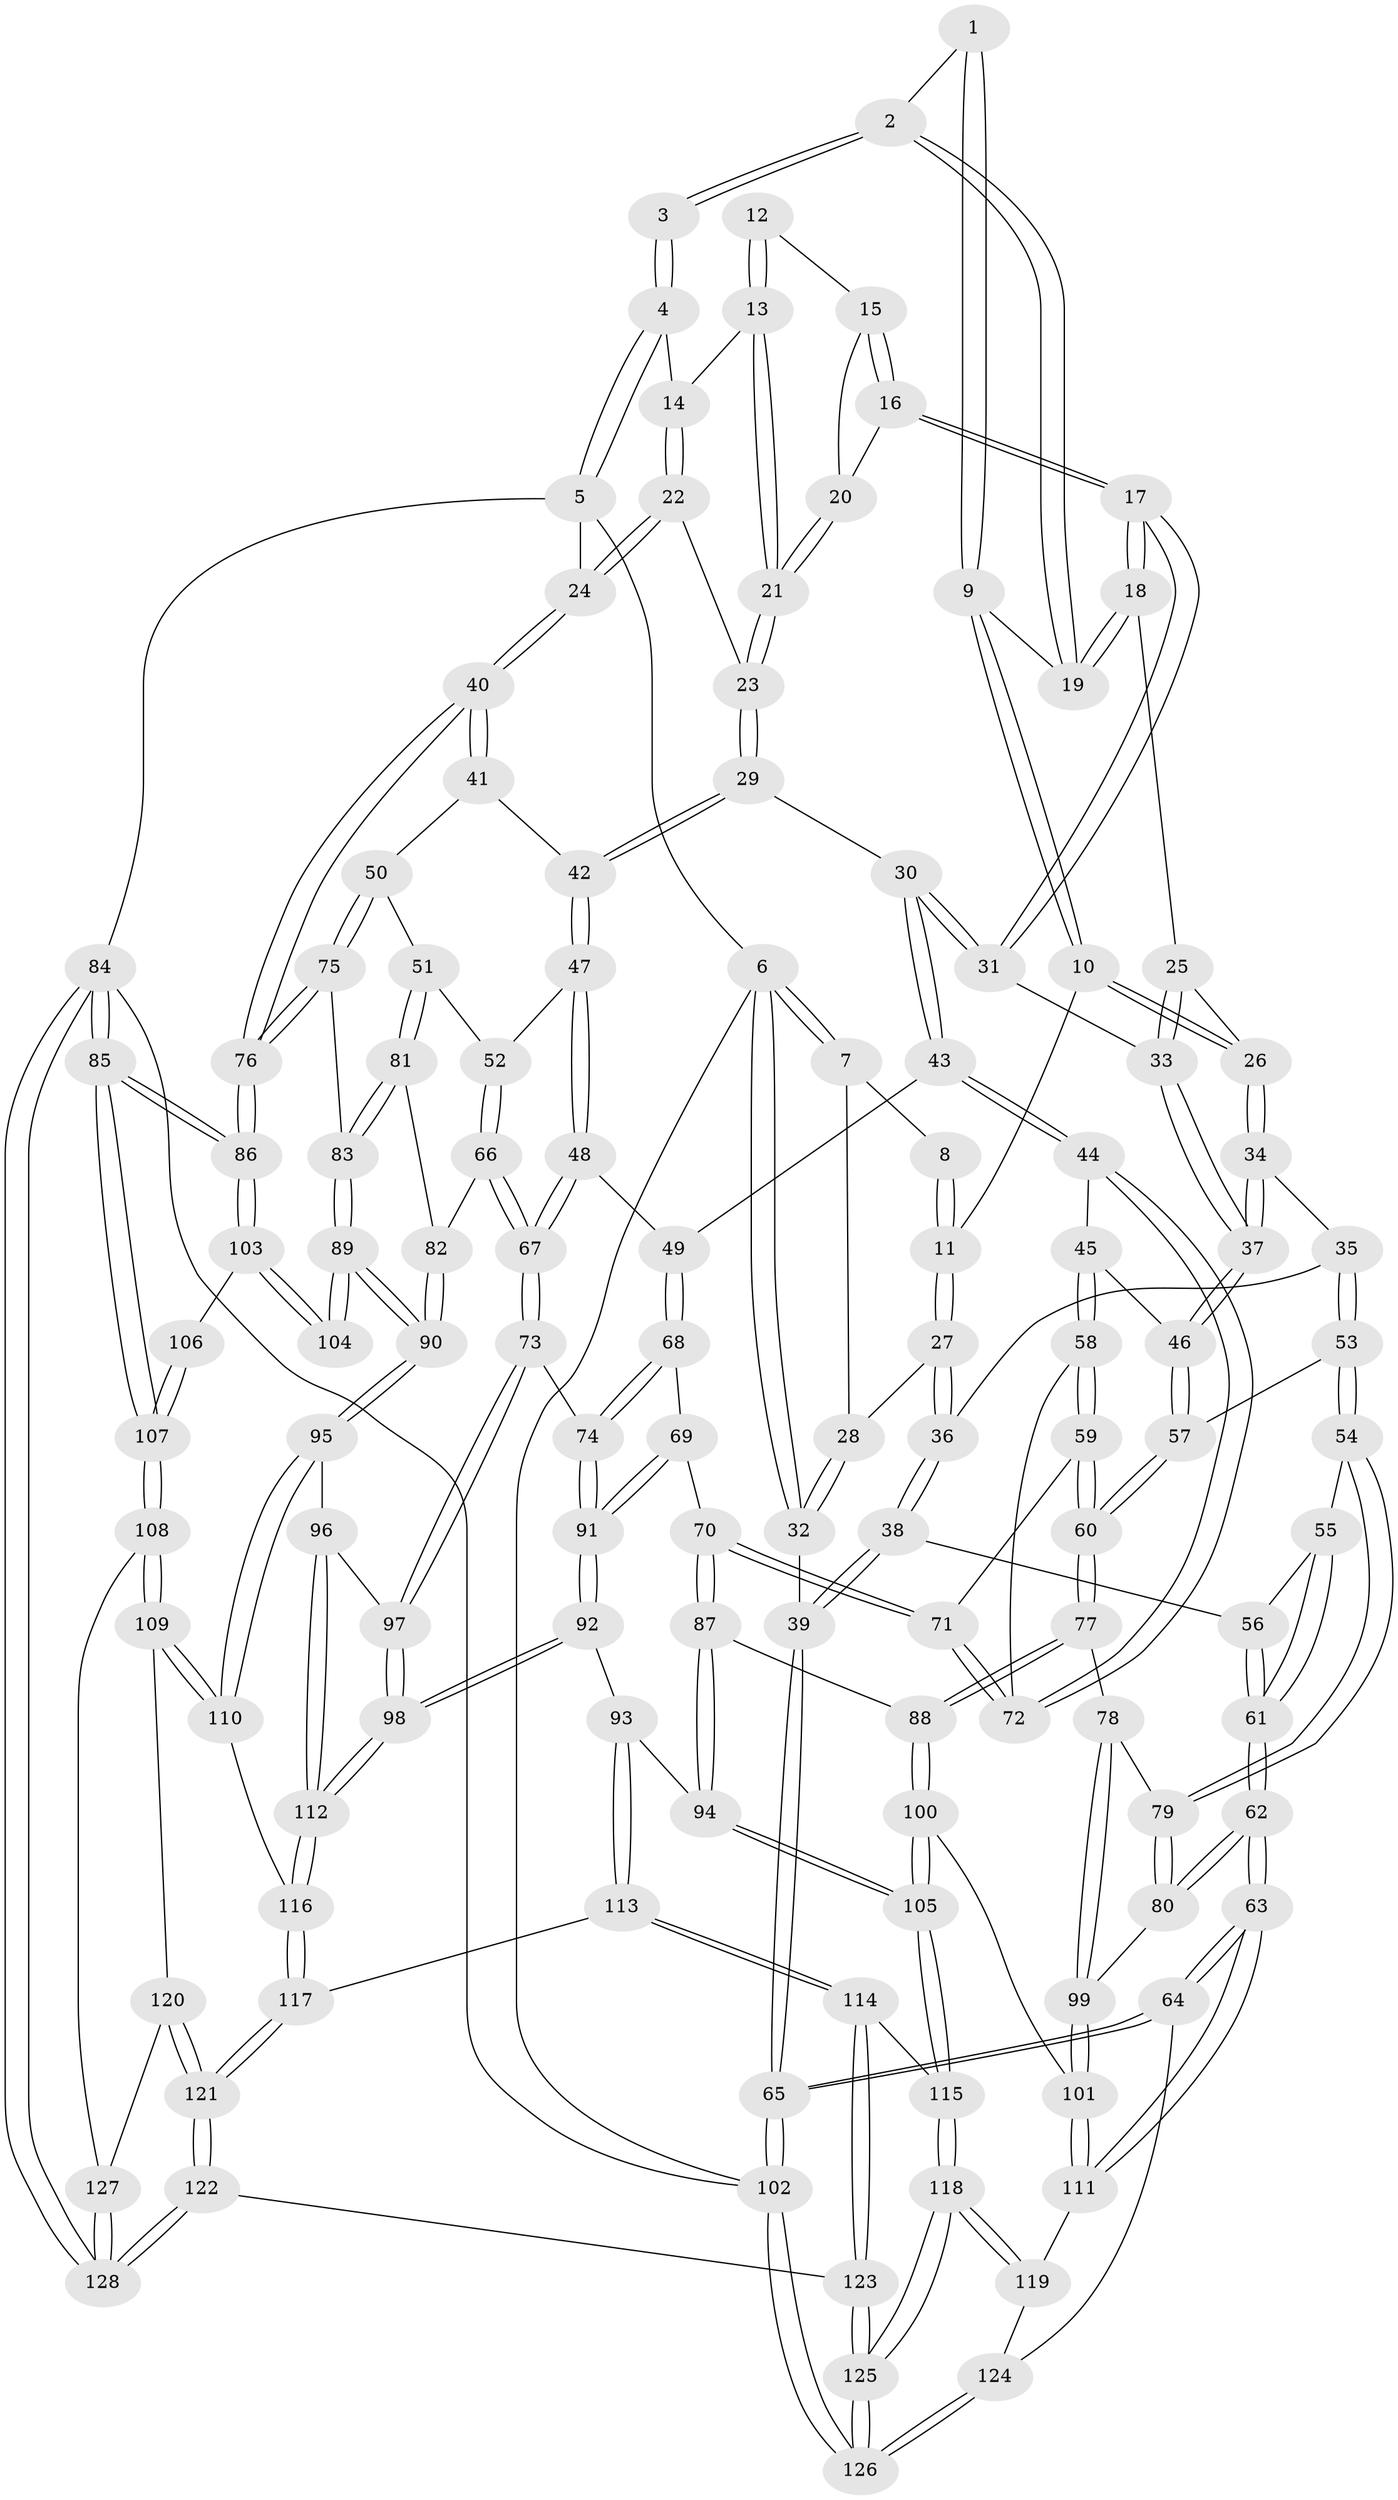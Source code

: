 // Generated by graph-tools (version 1.1) at 2025/03/03/09/25 03:03:23]
// undirected, 128 vertices, 317 edges
graph export_dot {
graph [start="1"]
  node [color=gray90,style=filled];
  1 [pos="+0.3902436906456197+0"];
  2 [pos="+0.5121708418831621+0"];
  3 [pos="+0.5258086141329124+0"];
  4 [pos="+1+0"];
  5 [pos="+1+0"];
  6 [pos="+0+0"];
  7 [pos="+0+0"];
  8 [pos="+0.1444895355083072+0"];
  9 [pos="+0.31265985122946693+0.11009853564473406"];
  10 [pos="+0.27278208292706013+0.149622599408658"];
  11 [pos="+0.23388929369074318+0.13304601511951777"];
  12 [pos="+0.5959222512922443+0"];
  13 [pos="+0.7225556105416575+0.0795174706481332"];
  14 [pos="+0.7855728220301236+0.048220681023655204"];
  15 [pos="+0.613346375652959+0.054504615715755884"];
  16 [pos="+0.5737730231148297+0.1391252528477119"];
  17 [pos="+0.5589120105478278+0.14683856031470768"];
  18 [pos="+0.48741779948240577+0.09616662537684256"];
  19 [pos="+0.4759332375225858+0.023458237655878306"];
  20 [pos="+0.6404295555587246+0.11853614832764447"];
  21 [pos="+0.7068699345237607+0.13371135279183485"];
  22 [pos="+0.8535840207760419+0.1644894005068679"];
  23 [pos="+0.7315152848599724+0.2315726615603841"];
  24 [pos="+1+0.12693682680792548"];
  25 [pos="+0.4594818537055958+0.1391603247950738"];
  26 [pos="+0.28233218653011755+0.16165514061034886"];
  27 [pos="+0.12117974279821637+0.18469448358930832"];
  28 [pos="+0.08042327588381014+0.13171525798219832"];
  29 [pos="+0.7170218887920898+0.27106080459669424"];
  30 [pos="+0.6003467354847845+0.27358598375726084"];
  31 [pos="+0.5977511368595969+0.27189063475513126"];
  32 [pos="+0+0.2120087921887726"];
  33 [pos="+0.4416656781831029+0.2679012331517044"];
  34 [pos="+0.3431162481866278+0.3098554626773708"];
  35 [pos="+0.3026723094196161+0.3304984101769289"];
  36 [pos="+0.07873973225236956+0.28069478893502514"];
  37 [pos="+0.36751160839028724+0.31745804009922846"];
  38 [pos="+0.01821631517620308+0.33611474088661186"];
  39 [pos="+0+0.37572988012150077"];
  40 [pos="+1+0.12736670038868403"];
  41 [pos="+0.8746738693505273+0.30860779409237926"];
  42 [pos="+0.7269028831010312+0.28668296748434113"];
  43 [pos="+0.5443134837738215+0.43718566907315376"];
  44 [pos="+0.5390923727674606+0.43835765526097925"];
  45 [pos="+0.4180431157933298+0.37423373097496765"];
  46 [pos="+0.37081970040822293+0.3236582201166168"];
  47 [pos="+0.735434369401378+0.3705694081272575"];
  48 [pos="+0.6380329648341106+0.45702209420235285"];
  49 [pos="+0.5559623678329196+0.4435518540359589"];
  50 [pos="+0.8784176144542647+0.4554269371180974"];
  51 [pos="+0.8504248840000609+0.4631600925401736"];
  52 [pos="+0.7840735485785029+0.43209222465424985"];
  53 [pos="+0.2245691914993283+0.44301451605209463"];
  54 [pos="+0.1970176353412255+0.4600448398007232"];
  55 [pos="+0.18460299611777095+0.4580694234788867"];
  56 [pos="+0.021844950388592403+0.33927187554873184"];
  57 [pos="+0.3388353750074952+0.49930415722326194"];
  58 [pos="+0.40859929510994253+0.5138688433544706"];
  59 [pos="+0.40153606448998197+0.5247036370568132"];
  60 [pos="+0.36262014267802234+0.5467083041634991"];
  61 [pos="+0.10123090324138057+0.5506762135716338"];
  62 [pos="+0.04699388241250961+0.6540127436489381"];
  63 [pos="+0+0.7001909475621673"];
  64 [pos="+0+0.7089783064402494"];
  65 [pos="+0+0.7120280810039633"];
  66 [pos="+0.6912169895184106+0.5579432831479448"];
  67 [pos="+0.6900436011526945+0.5583360438838707"];
  68 [pos="+0.586745620832009+0.5555800841324408"];
  69 [pos="+0.5174123544025764+0.5728880708904383"];
  70 [pos="+0.5016574534841248+0.5659470768184426"];
  71 [pos="+0.5000460567660636+0.5615058125179813"];
  72 [pos="+0.5286556122273015+0.4534639734093626"];
  73 [pos="+0.6898813318723067+0.5585816276001845"];
  74 [pos="+0.6094796051466704+0.5716302548952141"];
  75 [pos="+1+0.46899173912455877"];
  76 [pos="+1+0.4546788960335389"];
  77 [pos="+0.35374521649019325+0.5693700645594758"];
  78 [pos="+0.30206971894880424+0.5858642146551407"];
  79 [pos="+0.21667007882258282+0.5186591084038733"];
  80 [pos="+0.14586278938824027+0.6569342539164804"];
  81 [pos="+0.8349947762751072+0.5184138230622122"];
  82 [pos="+0.7558928715560095+0.5667493193333228"];
  83 [pos="+0.864163909778366+0.6169160295834989"];
  84 [pos="+1+1"];
  85 [pos="+1+1"];
  86 [pos="+1+0.4774721631019001"];
  87 [pos="+0.4577533335710624+0.6303136230634465"];
  88 [pos="+0.38841256636722316+0.6177496562583122"];
  89 [pos="+0.860425408052709+0.6706758169924869"];
  90 [pos="+0.8476782728468754+0.6806133486781982"];
  91 [pos="+0.5696833745561708+0.6544543225873477"];
  92 [pos="+0.5701110369191339+0.7121004505764242"];
  93 [pos="+0.5281931603375967+0.7148788860874492"];
  94 [pos="+0.5138669370650828+0.7121857765059332"];
  95 [pos="+0.8172126668828891+0.7236269103355966"];
  96 [pos="+0.7584487137218411+0.7066510737071829"];
  97 [pos="+0.6912344034005549+0.6634236206606461"];
  98 [pos="+0.5718984074640477+0.7130330183083804"];
  99 [pos="+0.2279382538711494+0.6889013709266222"];
  100 [pos="+0.36063896666640294+0.763987983126601"];
  101 [pos="+0.25941148553845855+0.7419859376468034"];
  102 [pos="+0+1"];
  103 [pos="+1+0.4859702478778506"];
  104 [pos="+0.8922569992328585+0.6686833439817601"];
  105 [pos="+0.3719586516122365+0.7734203623422229"];
  106 [pos="+0.9600363832769815+0.7117078508296771"];
  107 [pos="+1+0.9845749032521869"];
  108 [pos="+0.8447124059480726+0.8308820040519898"];
  109 [pos="+0.8407089258370413+0.8268053137365214"];
  110 [pos="+0.8293941423354972+0.8059570159331803"];
  111 [pos="+0.21062424429006815+0.8218971906895417"];
  112 [pos="+0.6210969042659619+0.8191519609202748"];
  113 [pos="+0.48466974188645595+0.8679703907528125"];
  114 [pos="+0.4289370182921806+0.9027112194919137"];
  115 [pos="+0.3992834825873776+0.8816209991866614"];
  116 [pos="+0.6237919454354645+0.835398807564717"];
  117 [pos="+0.6229839444627104+0.8383365080879734"];
  118 [pos="+0.27311474587937484+0.9340276734606774"];
  119 [pos="+0.20596094196552295+0.8569378547562403"];
  120 [pos="+0.7185125865417011+0.9072216922013772"];
  121 [pos="+0.6460202563292303+0.9418071440692402"];
  122 [pos="+0.6099734627291025+1"];
  123 [pos="+0.5488363373507976+1"];
  124 [pos="+0.14812737120409028+0.8850446393177064"];
  125 [pos="+0.15693698729133665+1"];
  126 [pos="+0+1"];
  127 [pos="+0.8004226692094617+0.9514340868020451"];
  128 [pos="+0.7287877059250235+1"];
  1 -- 2;
  1 -- 9;
  1 -- 9;
  2 -- 3;
  2 -- 3;
  2 -- 19;
  2 -- 19;
  3 -- 4;
  3 -- 4;
  4 -- 5;
  4 -- 5;
  4 -- 14;
  5 -- 6;
  5 -- 24;
  5 -- 84;
  6 -- 7;
  6 -- 7;
  6 -- 32;
  6 -- 32;
  6 -- 102;
  7 -- 8;
  7 -- 28;
  8 -- 11;
  8 -- 11;
  9 -- 10;
  9 -- 10;
  9 -- 19;
  10 -- 11;
  10 -- 26;
  10 -- 26;
  11 -- 27;
  11 -- 27;
  12 -- 13;
  12 -- 13;
  12 -- 15;
  13 -- 14;
  13 -- 21;
  13 -- 21;
  14 -- 22;
  14 -- 22;
  15 -- 16;
  15 -- 16;
  15 -- 20;
  16 -- 17;
  16 -- 17;
  16 -- 20;
  17 -- 18;
  17 -- 18;
  17 -- 31;
  17 -- 31;
  18 -- 19;
  18 -- 19;
  18 -- 25;
  20 -- 21;
  20 -- 21;
  21 -- 23;
  21 -- 23;
  22 -- 23;
  22 -- 24;
  22 -- 24;
  23 -- 29;
  23 -- 29;
  24 -- 40;
  24 -- 40;
  25 -- 26;
  25 -- 33;
  25 -- 33;
  26 -- 34;
  26 -- 34;
  27 -- 28;
  27 -- 36;
  27 -- 36;
  28 -- 32;
  28 -- 32;
  29 -- 30;
  29 -- 42;
  29 -- 42;
  30 -- 31;
  30 -- 31;
  30 -- 43;
  30 -- 43;
  31 -- 33;
  32 -- 39;
  33 -- 37;
  33 -- 37;
  34 -- 35;
  34 -- 37;
  34 -- 37;
  35 -- 36;
  35 -- 53;
  35 -- 53;
  36 -- 38;
  36 -- 38;
  37 -- 46;
  37 -- 46;
  38 -- 39;
  38 -- 39;
  38 -- 56;
  39 -- 65;
  39 -- 65;
  40 -- 41;
  40 -- 41;
  40 -- 76;
  40 -- 76;
  41 -- 42;
  41 -- 50;
  42 -- 47;
  42 -- 47;
  43 -- 44;
  43 -- 44;
  43 -- 49;
  44 -- 45;
  44 -- 72;
  44 -- 72;
  45 -- 46;
  45 -- 58;
  45 -- 58;
  46 -- 57;
  46 -- 57;
  47 -- 48;
  47 -- 48;
  47 -- 52;
  48 -- 49;
  48 -- 67;
  48 -- 67;
  49 -- 68;
  49 -- 68;
  50 -- 51;
  50 -- 75;
  50 -- 75;
  51 -- 52;
  51 -- 81;
  51 -- 81;
  52 -- 66;
  52 -- 66;
  53 -- 54;
  53 -- 54;
  53 -- 57;
  54 -- 55;
  54 -- 79;
  54 -- 79;
  55 -- 56;
  55 -- 61;
  55 -- 61;
  56 -- 61;
  56 -- 61;
  57 -- 60;
  57 -- 60;
  58 -- 59;
  58 -- 59;
  58 -- 72;
  59 -- 60;
  59 -- 60;
  59 -- 71;
  60 -- 77;
  60 -- 77;
  61 -- 62;
  61 -- 62;
  62 -- 63;
  62 -- 63;
  62 -- 80;
  62 -- 80;
  63 -- 64;
  63 -- 64;
  63 -- 111;
  63 -- 111;
  64 -- 65;
  64 -- 65;
  64 -- 124;
  65 -- 102;
  65 -- 102;
  66 -- 67;
  66 -- 67;
  66 -- 82;
  67 -- 73;
  67 -- 73;
  68 -- 69;
  68 -- 74;
  68 -- 74;
  69 -- 70;
  69 -- 91;
  69 -- 91;
  70 -- 71;
  70 -- 71;
  70 -- 87;
  70 -- 87;
  71 -- 72;
  71 -- 72;
  73 -- 74;
  73 -- 97;
  73 -- 97;
  74 -- 91;
  74 -- 91;
  75 -- 76;
  75 -- 76;
  75 -- 83;
  76 -- 86;
  76 -- 86;
  77 -- 78;
  77 -- 88;
  77 -- 88;
  78 -- 79;
  78 -- 99;
  78 -- 99;
  79 -- 80;
  79 -- 80;
  80 -- 99;
  81 -- 82;
  81 -- 83;
  81 -- 83;
  82 -- 90;
  82 -- 90;
  83 -- 89;
  83 -- 89;
  84 -- 85;
  84 -- 85;
  84 -- 128;
  84 -- 128;
  84 -- 102;
  85 -- 86;
  85 -- 86;
  85 -- 107;
  85 -- 107;
  86 -- 103;
  86 -- 103;
  87 -- 88;
  87 -- 94;
  87 -- 94;
  88 -- 100;
  88 -- 100;
  89 -- 90;
  89 -- 90;
  89 -- 104;
  89 -- 104;
  90 -- 95;
  90 -- 95;
  91 -- 92;
  91 -- 92;
  92 -- 93;
  92 -- 98;
  92 -- 98;
  93 -- 94;
  93 -- 113;
  93 -- 113;
  94 -- 105;
  94 -- 105;
  95 -- 96;
  95 -- 110;
  95 -- 110;
  96 -- 97;
  96 -- 112;
  96 -- 112;
  97 -- 98;
  97 -- 98;
  98 -- 112;
  98 -- 112;
  99 -- 101;
  99 -- 101;
  100 -- 101;
  100 -- 105;
  100 -- 105;
  101 -- 111;
  101 -- 111;
  102 -- 126;
  102 -- 126;
  103 -- 104;
  103 -- 104;
  103 -- 106;
  105 -- 115;
  105 -- 115;
  106 -- 107;
  106 -- 107;
  107 -- 108;
  107 -- 108;
  108 -- 109;
  108 -- 109;
  108 -- 127;
  109 -- 110;
  109 -- 110;
  109 -- 120;
  110 -- 116;
  111 -- 119;
  112 -- 116;
  112 -- 116;
  113 -- 114;
  113 -- 114;
  113 -- 117;
  114 -- 115;
  114 -- 123;
  114 -- 123;
  115 -- 118;
  115 -- 118;
  116 -- 117;
  116 -- 117;
  117 -- 121;
  117 -- 121;
  118 -- 119;
  118 -- 119;
  118 -- 125;
  118 -- 125;
  119 -- 124;
  120 -- 121;
  120 -- 121;
  120 -- 127;
  121 -- 122;
  121 -- 122;
  122 -- 123;
  122 -- 128;
  122 -- 128;
  123 -- 125;
  123 -- 125;
  124 -- 126;
  124 -- 126;
  125 -- 126;
  125 -- 126;
  127 -- 128;
  127 -- 128;
}

